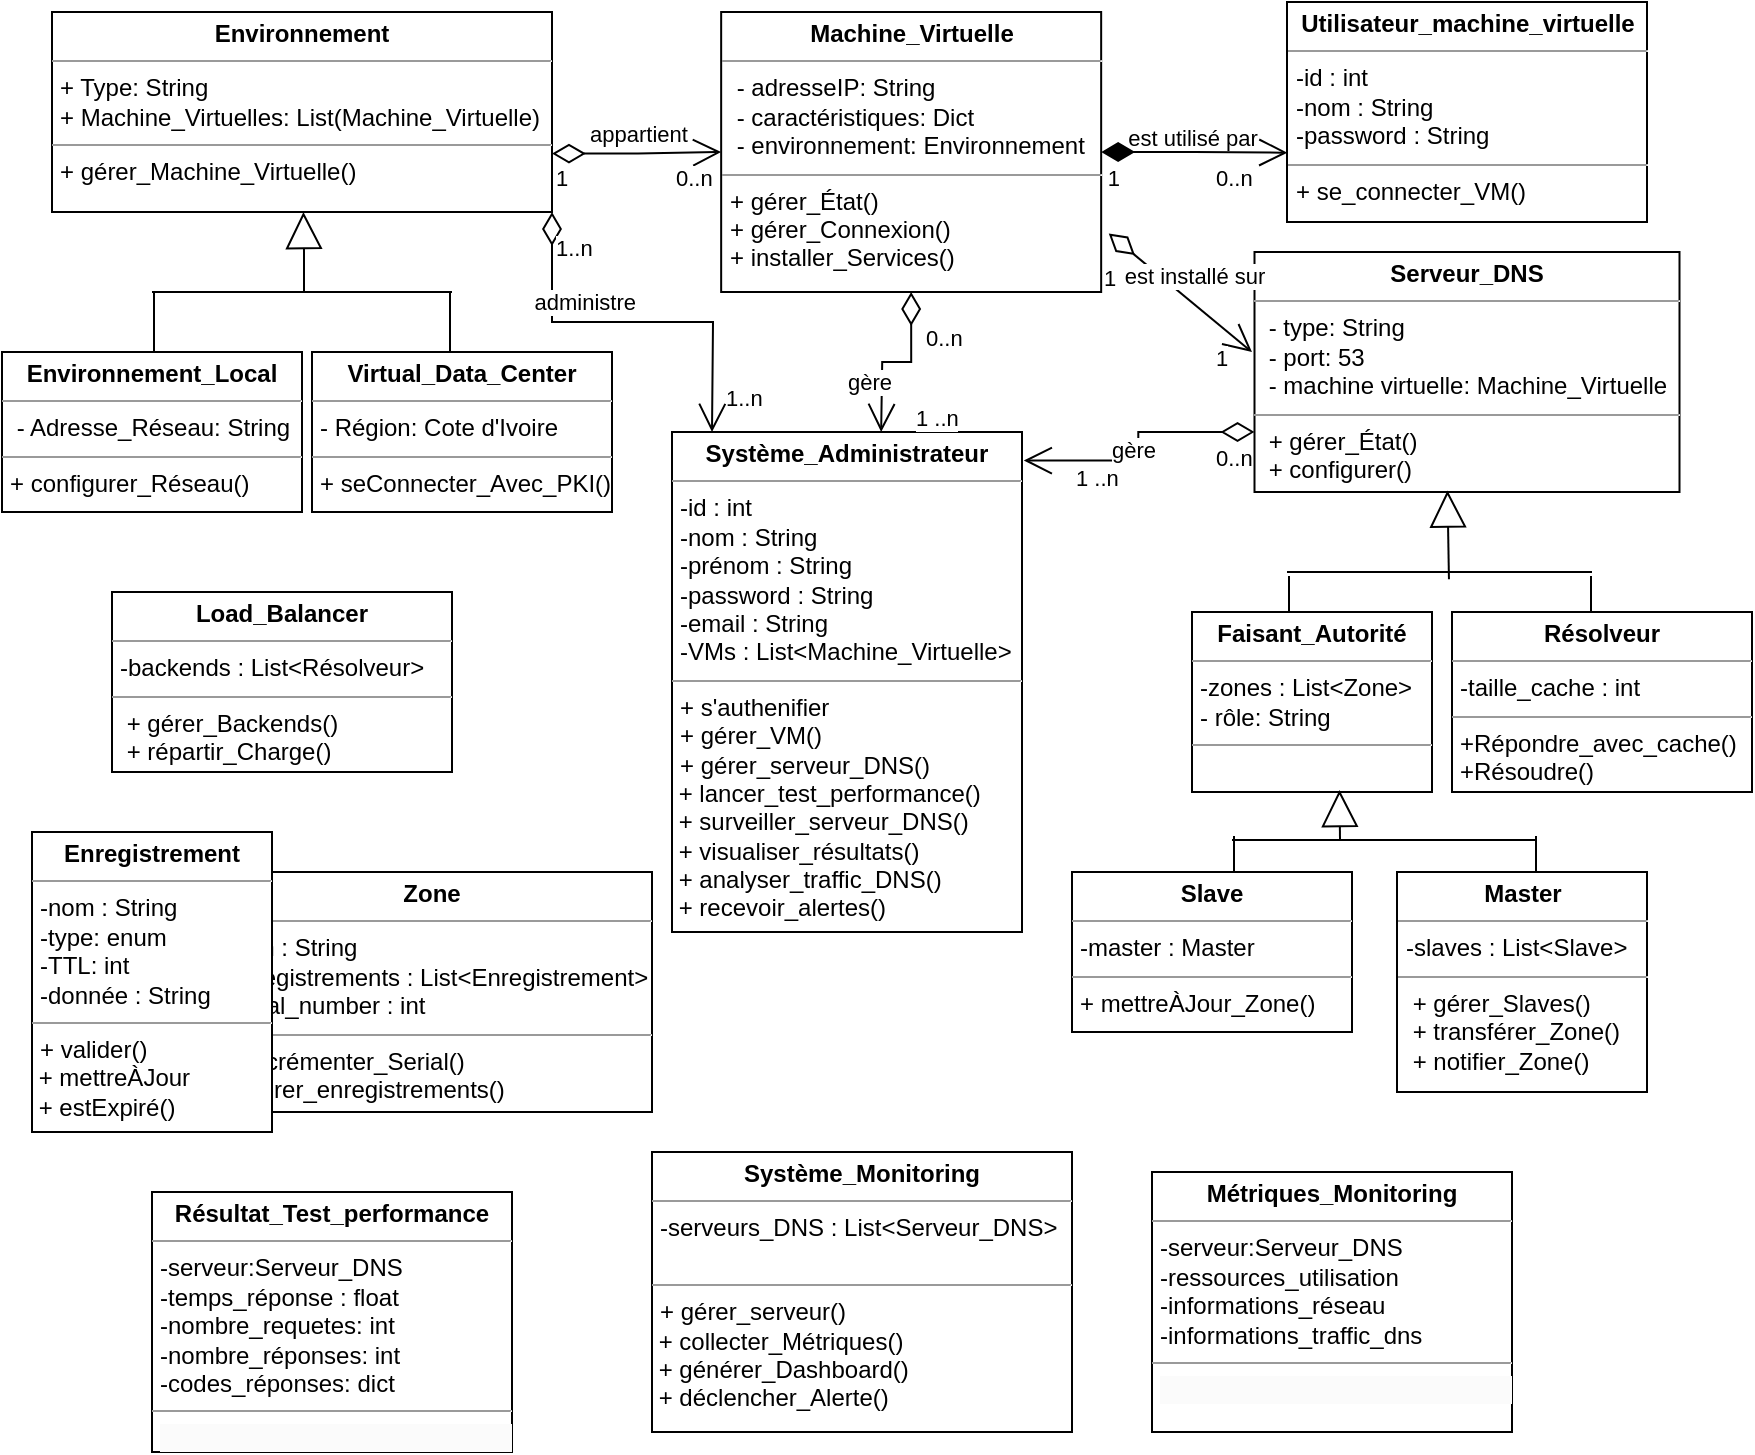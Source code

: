 <mxfile version="24.6.5" type="github">
  <diagram name="Page-1" id="c4acf3e9-155e-7222-9cf6-157b1a14988f">
    <mxGraphModel dx="2185" dy="636" grid="1" gridSize="10" guides="1" tooltips="1" connect="1" arrows="1" fold="1" page="1" pageScale="1" pageWidth="850" pageHeight="1100" background="none" math="0" shadow="0">
      <root>
        <mxCell id="0" />
        <mxCell id="1" parent="0" />
        <mxCell id="5d2195bd80daf111-15" value="&lt;p style=&quot;margin:0px;margin-top:4px;text-align:center;&quot;&gt;&lt;b&gt;Environnement&lt;/b&gt;&lt;/p&gt;&lt;hr size=&quot;1&quot;&gt;&lt;p style=&quot;margin:0px;margin-left:4px;&quot;&gt;+ Type: String&lt;br&gt;+ Machine_Virtuelles: List(Machine_Virtuelle)&lt;/p&gt;&lt;hr size=&quot;1&quot;&gt;&lt;p style=&quot;margin:0px;margin-left:4px;&quot;&gt;+ gérer_Machine_Virtuelle()&lt;br&gt;&lt;/p&gt;" style="verticalAlign=top;align=left;overflow=fill;fontSize=12;fontFamily=Helvetica;html=1;rounded=0;shadow=0;comic=0;labelBackgroundColor=none;strokeWidth=1" parent="1" vertex="1">
          <mxGeometry x="20" y="10" width="250" height="100" as="geometry" />
        </mxCell>
        <mxCell id="R7QMrkdj1-E3mG0XOaMo-77" value="&lt;p style=&quot;margin:0px;margin-top:4px;text-align:center;&quot;&gt;&lt;b&gt;Environnement_Local&lt;/b&gt;&lt;/p&gt;&lt;hr size=&quot;1&quot;&gt;&lt;p style=&quot;margin:0px;margin-left:4px;&quot;&gt;&amp;nbsp;- Adresse_Réseau: String&lt;br&gt;&lt;/p&gt;&lt;hr size=&quot;1&quot;&gt;&lt;p style=&quot;margin:0px;margin-left:4px;&quot;&gt;+ configurer_Réseau()&lt;br&gt;&lt;br&gt;&lt;/p&gt;" style="verticalAlign=top;align=left;overflow=fill;fontSize=12;fontFamily=Helvetica;html=1;rounded=0;shadow=0;comic=0;labelBackgroundColor=none;strokeWidth=1" vertex="1" parent="1">
          <mxGeometry x="-5" y="180" width="150" height="80" as="geometry" />
        </mxCell>
        <mxCell id="R7QMrkdj1-E3mG0XOaMo-78" value="&lt;p style=&quot;margin:0px;margin-top:4px;text-align:center;&quot;&gt;&lt;b&gt;Virtual_Data_Center&lt;/b&gt;&lt;/p&gt;&lt;hr size=&quot;1&quot;&gt;&lt;p style=&quot;margin:0px;margin-left:4px;&quot;&gt;- Région: Cote d&#39;Ivoire&lt;br&gt;&lt;/p&gt;&lt;hr size=&quot;1&quot;&gt;&lt;p style=&quot;margin:0px;margin-left:4px;&quot;&gt;+ seConnecter_Avec_PKI()&lt;br&gt;&lt;/p&gt;" style="verticalAlign=top;align=left;overflow=fill;fontSize=12;fontFamily=Helvetica;html=1;rounded=0;shadow=0;comic=0;labelBackgroundColor=none;strokeWidth=1" vertex="1" parent="1">
          <mxGeometry x="150" y="180" width="150" height="80" as="geometry" />
        </mxCell>
        <mxCell id="R7QMrkdj1-E3mG0XOaMo-79" value="&lt;p style=&quot;margin:0px;margin-top:4px;text-align:center;&quot;&gt;&lt;b&gt;Machine_Virtuelle&lt;/b&gt;&lt;/p&gt;&lt;hr size=&quot;1&quot;&gt;&lt;p style=&quot;margin:0px;margin-left:4px;&quot;&gt;&amp;nbsp;- adresseIP: String&lt;br&gt;&lt;/p&gt;&lt;p style=&quot;margin:0px;margin-left:4px;&quot;&gt;&amp;nbsp;- caractéristiques: Dict&lt;/p&gt;&lt;p style=&quot;margin:0px;margin-left:4px;&quot;&gt;&amp;nbsp;- environnement: Environnement&lt;br&gt;&lt;/p&gt;&lt;hr size=&quot;1&quot;&gt;&lt;p style=&quot;margin:0px;margin-left:4px;&quot;&gt;+ gérer_État()&lt;/p&gt;&lt;p style=&quot;margin:0px;margin-left:4px;&quot;&gt;+ gérer_Connexion()&lt;/p&gt;&lt;p style=&quot;margin:0px;margin-left:4px;&quot;&gt;+ installer_Services()&lt;br&gt;&lt;/p&gt;" style="verticalAlign=top;align=left;overflow=fill;fontSize=12;fontFamily=Helvetica;html=1;rounded=0;shadow=0;comic=0;labelBackgroundColor=none;strokeWidth=1" vertex="1" parent="1">
          <mxGeometry x="354.58" y="10" width="190" height="140" as="geometry" />
        </mxCell>
        <mxCell id="R7QMrkdj1-E3mG0XOaMo-80" value="&lt;p style=&quot;margin:0px;margin-top:4px;text-align:center;&quot;&gt;&lt;b&gt;Serveur_DNS&lt;/b&gt;&lt;/p&gt;&lt;hr size=&quot;1&quot;&gt;&lt;p style=&quot;margin:0px;margin-left:4px;&quot;&gt;&amp;nbsp;- type: String&lt;br&gt;&lt;/p&gt;&lt;p style=&quot;margin:0px;margin-left:4px;&quot;&gt;&amp;nbsp;- port: 53&lt;/p&gt;&lt;p style=&quot;margin:0px;margin-left:4px;&quot;&gt;&amp;nbsp;- machine virtuelle: Machine_Virtuelle&lt;br&gt;&lt;/p&gt;&lt;hr size=&quot;1&quot;&gt;&lt;p style=&quot;margin:0px;margin-left:4px;&quot;&gt;&amp;nbsp;&lt;span style=&quot;background-color: initial;&quot;&gt;+ gérer_État()&lt;/span&gt;&lt;/p&gt;&lt;p style=&quot;margin:0px;margin-left:4px;&quot;&gt;&amp;nbsp;+ configurer()&lt;/p&gt;&lt;p style=&quot;margin:0px;margin-left:4px;&quot;&gt;&amp;nbsp;+&amp;nbsp;&lt;br&gt;&lt;br&gt;&lt;/p&gt;" style="verticalAlign=top;align=left;overflow=fill;fontSize=12;fontFamily=Helvetica;html=1;rounded=0;shadow=0;comic=0;labelBackgroundColor=none;strokeWidth=1" vertex="1" parent="1">
          <mxGeometry x="621.25" y="130" width="212.5" height="120" as="geometry" />
        </mxCell>
        <mxCell id="R7QMrkdj1-E3mG0XOaMo-81" value="&lt;p style=&quot;margin:0px;margin-top:4px;text-align:center;&quot;&gt;&lt;b&gt;Faisant_Autorité&lt;/b&gt;&lt;/p&gt;&lt;hr size=&quot;1&quot;&gt;&lt;p style=&quot;margin:0px;margin-left:4px;&quot;&gt;-zones : List&amp;lt;Zone&amp;gt;&lt;/p&gt;&lt;p style=&quot;margin:0px;margin-left:4px;&quot;&gt;- rôle: String&lt;/p&gt;&lt;hr size=&quot;1&quot;&gt;&lt;p style=&quot;margin:0px;margin-left:4px;&quot;&gt;&lt;span style=&quot;background-color: initial;&quot;&gt;&amp;nbsp;&lt;/span&gt;&lt;/p&gt;" style="verticalAlign=top;align=left;overflow=fill;fontSize=12;fontFamily=Helvetica;html=1;rounded=0;shadow=0;comic=0;labelBackgroundColor=none;strokeWidth=1" vertex="1" parent="1">
          <mxGeometry x="590" y="310" width="120" height="90" as="geometry" />
        </mxCell>
        <mxCell id="R7QMrkdj1-E3mG0XOaMo-82" value="&lt;p style=&quot;margin:0px;margin-top:4px;text-align:center;&quot;&gt;&lt;b&gt;Master&lt;/b&gt;&lt;/p&gt;&lt;hr size=&quot;1&quot;&gt;&lt;p style=&quot;margin:0px;margin-left:4px;&quot;&gt;-slaves : List&amp;lt;Slave&amp;gt;&lt;/p&gt;&lt;hr size=&quot;1&quot;&gt;&lt;p style=&quot;margin:0px;margin-left:4px;&quot;&gt;&amp;nbsp;&lt;span style=&quot;background-color: initial;&quot;&gt;+ gérer_Slaves()&lt;/span&gt;&lt;/p&gt;&lt;p style=&quot;margin:0px;margin-left:4px;&quot;&gt;&amp;nbsp;+ transférer_Zone()&lt;/p&gt;&lt;p style=&quot;margin:0px;margin-left:4px;&quot;&gt;&amp;nbsp;+ notifier_Zone()&lt;br&gt;&lt;br&gt;&lt;/p&gt;" style="verticalAlign=top;align=left;overflow=fill;fontSize=12;fontFamily=Helvetica;html=1;rounded=0;shadow=0;comic=0;labelBackgroundColor=none;strokeWidth=1" vertex="1" parent="1">
          <mxGeometry x="692.5" y="440" width="125" height="110" as="geometry" />
        </mxCell>
        <mxCell id="R7QMrkdj1-E3mG0XOaMo-83" value="&lt;p style=&quot;margin:0px;margin-top:4px;text-align:center;&quot;&gt;&lt;b&gt;Slave&lt;/b&gt;&lt;/p&gt;&lt;hr size=&quot;1&quot;&gt;&lt;p style=&quot;margin:0px;margin-left:4px;&quot;&gt;-master : Master&lt;/p&gt;&lt;hr size=&quot;1&quot;&gt;&lt;p style=&quot;margin:0px;margin-left:4px;&quot;&gt;&lt;span style=&quot;background-color: initial;&quot;&gt;+&amp;nbsp;&lt;/span&gt;&lt;span style=&quot;text-wrap: wrap; background-color: initial;&quot;&gt;mettreÀJour&lt;/span&gt;&lt;span style=&quot;background-color: initial;&quot;&gt;_Zone()&lt;/span&gt;&lt;/p&gt;&lt;p style=&quot;margin:0px;margin-left:4px;&quot;&gt;&lt;br&gt;&lt;/p&gt;" style="verticalAlign=top;align=left;overflow=fill;fontSize=12;fontFamily=Helvetica;html=1;rounded=0;shadow=0;comic=0;labelBackgroundColor=none;strokeWidth=1" vertex="1" parent="1">
          <mxGeometry x="530" y="440" width="140" height="80" as="geometry" />
        </mxCell>
        <mxCell id="R7QMrkdj1-E3mG0XOaMo-84" value="&lt;p style=&quot;margin:0px;margin-top:4px;text-align:center;&quot;&gt;&lt;b&gt;Zone&lt;/b&gt;&lt;/p&gt;&lt;hr size=&quot;1&quot;&gt;&lt;p style=&quot;margin:0px;margin-left:4px;&quot;&gt;-nom : String&lt;/p&gt;&lt;p style=&quot;margin:0px;margin-left:4px;&quot;&gt;-enregistrements : List&amp;lt;Enregistrement&amp;gt;&lt;/p&gt;&lt;p style=&quot;margin:0px;margin-left:4px;&quot;&gt;-serial_number : int&lt;/p&gt;&lt;hr size=&quot;1&quot;&gt;&lt;p style=&quot;margin:0px;margin-left:4px;&quot;&gt;&amp;nbsp;&lt;span style=&quot;background-color: initial;&quot;&gt;+ incrémenter_Serial()&lt;/span&gt;&lt;/p&gt;&lt;p style=&quot;margin:0px;margin-left:4px;&quot;&gt;&amp;nbsp;+ gérer_enregistrements()&lt;/p&gt;&lt;p style=&quot;margin:0px;margin-left:4px;&quot;&gt;&lt;br&gt;&lt;/p&gt;" style="verticalAlign=top;align=left;overflow=fill;fontSize=12;fontFamily=Helvetica;html=1;rounded=0;shadow=0;comic=0;labelBackgroundColor=none;strokeWidth=1" vertex="1" parent="1">
          <mxGeometry x="100" y="440" width="220" height="120" as="geometry" />
        </mxCell>
        <mxCell id="R7QMrkdj1-E3mG0XOaMo-85" value="&lt;p style=&quot;margin:0px;margin-top:4px;text-align:center;&quot;&gt;&lt;b&gt;Load_Balancer&lt;/b&gt;&lt;/p&gt;&lt;hr size=&quot;1&quot;&gt;&lt;p style=&quot;margin:0px;margin-left:4px;&quot;&gt;-backends : List&amp;lt;Résolveur&amp;gt;&lt;/p&gt;&lt;hr size=&quot;1&quot;&gt;&lt;p style=&quot;margin:0px;margin-left:4px;&quot;&gt;&amp;nbsp;&lt;span style=&quot;background-color: initial;&quot;&gt;+ gérer_Backends()&lt;/span&gt;&lt;/p&gt;&lt;p style=&quot;margin:0px;margin-left:4px;&quot;&gt;&amp;nbsp;+ répartir_Charge()&lt;/p&gt;" style="verticalAlign=top;align=left;overflow=fill;fontSize=12;fontFamily=Helvetica;html=1;rounded=0;shadow=0;comic=0;labelBackgroundColor=none;strokeWidth=1" vertex="1" parent="1">
          <mxGeometry x="50" y="300" width="170" height="90" as="geometry" />
        </mxCell>
        <mxCell id="R7QMrkdj1-E3mG0XOaMo-87" value="&lt;p style=&quot;margin:0px;margin-top:4px;text-align:center;&quot;&gt;&lt;b&gt;Résolveur&lt;/b&gt;&lt;/p&gt;&lt;hr size=&quot;1&quot;&gt;&lt;p style=&quot;margin:0px;margin-left:4px;&quot;&gt;-taille_cache : int&lt;/p&gt;&lt;hr size=&quot;1&quot;&gt;&lt;p style=&quot;margin:0px;margin-left:4px;&quot;&gt;&lt;span style=&quot;background-color: initial;&quot;&gt;+Répondre_avec_cache()&lt;/span&gt;&lt;/p&gt;&lt;p style=&quot;margin:0px;margin-left:4px;&quot;&gt;&lt;span style=&quot;background-color: initial;&quot;&gt;+Résoudre()&lt;/span&gt;&lt;/p&gt;" style="verticalAlign=top;align=left;overflow=fill;fontSize=12;fontFamily=Helvetica;html=1;rounded=0;shadow=0;comic=0;labelBackgroundColor=none;strokeWidth=1" vertex="1" parent="1">
          <mxGeometry x="720" y="310" width="150" height="90" as="geometry" />
        </mxCell>
        <mxCell id="R7QMrkdj1-E3mG0XOaMo-89" value="&lt;p style=&quot;margin:0px;margin-top:4px;text-align:center;&quot;&gt;&lt;b&gt;Enregistrement&lt;/b&gt;&lt;/p&gt;&lt;hr size=&quot;1&quot;&gt;&lt;p style=&quot;margin:0px;margin-left:4px;&quot;&gt;-nom : String&lt;/p&gt;&lt;p style=&quot;margin:0px;margin-left:4px;&quot;&gt;-type: enum&lt;/p&gt;&lt;p style=&quot;margin:0px;margin-left:4px;&quot;&gt;-TTL: int&lt;/p&gt;&lt;p style=&quot;margin:0px;margin-left:4px;&quot;&gt;-donnée : String&lt;/p&gt;&lt;hr size=&quot;1&quot;&gt;&lt;p style=&quot;margin:0px;margin-left:4px;&quot;&gt;&lt;span style=&quot;text-wrap: wrap; background-color: initial;&quot;&gt;+ valider()&lt;/span&gt;&lt;/p&gt;&lt;span style=&quot;text-wrap: wrap;&quot;&gt;&amp;nbsp;+ mettreÀJour&lt;br&gt;&lt;/span&gt;&lt;span style=&quot;text-wrap: wrap;&quot;&gt;&amp;nbsp;+ estExpiré()&lt;/span&gt;" style="verticalAlign=top;align=left;overflow=fill;fontSize=12;fontFamily=Helvetica;html=1;rounded=0;shadow=0;comic=0;labelBackgroundColor=none;strokeWidth=1" vertex="1" parent="1">
          <mxGeometry x="10" y="420" width="120" height="150" as="geometry" />
        </mxCell>
        <mxCell id="R7QMrkdj1-E3mG0XOaMo-91" value="&lt;p style=&quot;margin:0px;margin-top:4px;text-align:center;&quot;&gt;&lt;b&gt;Système_Monitoring&lt;/b&gt;&lt;/p&gt;&lt;hr size=&quot;1&quot;&gt;&lt;p style=&quot;margin:0px;margin-left:4px;&quot;&gt;-serveurs_DNS : List&amp;lt;Serveur_DNS&amp;gt;&lt;/p&gt;&lt;p style=&quot;margin:0px;margin-left:4px;&quot;&gt;&lt;br&gt;&lt;/p&gt;&lt;hr size=&quot;1&quot;&gt;&lt;p style=&quot;margin:0px;margin-left:4px;&quot;&gt;&lt;span style=&quot;text-wrap: wrap; background-color: initial;&quot;&gt;+ gérer_serveur()&lt;/span&gt;&lt;/p&gt;&lt;span style=&quot;text-wrap: wrap;&quot;&gt;&amp;nbsp;+ collecter_Métriques()&lt;br&gt;&lt;/span&gt;&lt;span style=&quot;text-wrap: wrap;&quot;&gt;&amp;nbsp;+ générer_Dashboard()&lt;/span&gt;&lt;div&gt;&lt;span style=&quot;text-wrap: wrap;&quot;&gt;&amp;nbsp;+ déclencher_Alerte()&lt;/span&gt;&lt;/div&gt;" style="verticalAlign=top;align=left;overflow=fill;fontSize=12;fontFamily=Helvetica;html=1;rounded=0;shadow=0;comic=0;labelBackgroundColor=none;strokeWidth=1" vertex="1" parent="1">
          <mxGeometry x="320" y="580" width="210" height="140" as="geometry" />
        </mxCell>
        <mxCell id="R7QMrkdj1-E3mG0XOaMo-92" value="&lt;p style=&quot;margin:0px;margin-top:4px;text-align:center;&quot;&gt;&lt;b&gt;Système_Administrateur&lt;/b&gt;&lt;/p&gt;&lt;hr size=&quot;1&quot;&gt;&lt;p style=&quot;margin:0px;margin-left:4px;&quot;&gt;-id : int&lt;/p&gt;&lt;p style=&quot;margin:0px;margin-left:4px;&quot;&gt;-nom : String&lt;/p&gt;&lt;p style=&quot;margin:0px;margin-left:4px;&quot;&gt;-prénom : String&lt;/p&gt;&lt;p style=&quot;margin:0px;margin-left:4px;&quot;&gt;-password : String&lt;/p&gt;&lt;p style=&quot;margin:0px;margin-left:4px;&quot;&gt;-email : String&lt;/p&gt;&lt;p style=&quot;margin:0px;margin-left:4px;&quot;&gt;-VMs : List&amp;lt;Machine_Virtuelle&amp;gt;&lt;/p&gt;&lt;hr size=&quot;1&quot;&gt;&lt;p style=&quot;margin:0px;margin-left:4px;&quot;&gt;&lt;span style=&quot;forced-color-adjust: none; color: rgb(0, 0, 0); font-family: Helvetica; font-size: 12px; font-style: normal; font-variant-ligatures: normal; font-variant-caps: normal; font-weight: 400; letter-spacing: normal; orphans: 2; text-align: left; text-indent: 0px; text-transform: none; widows: 2; word-spacing: 0px; -webkit-text-stroke-width: 0px; white-space: normal; background-color: rgb(251, 251, 251); text-decoration-thickness: initial; text-decoration-style: initial; text-decoration-color: initial;&quot;&gt;&lt;/span&gt;&lt;/p&gt;&lt;p style=&quot;forced-color-adjust: none; color: rgb(0, 0, 0); font-family: Helvetica; font-size: 12px; font-style: normal; font-variant-ligatures: normal; font-variant-caps: normal; font-weight: 400; letter-spacing: normal; orphans: 2; text-align: left; text-indent: 0px; text-transform: none; widows: 2; word-spacing: 0px; -webkit-text-stroke-width: 0px; white-space: nowrap; text-decoration-thickness: initial; text-decoration-style: initial; text-decoration-color: initial; margin: 0px 0px 0px 4px;&quot;&gt;&lt;span style=&quot;forced-color-adjust: none; text-wrap: wrap;&quot;&gt;+ s&#39;authenifier&lt;/span&gt;&lt;/p&gt;&lt;p style=&quot;forced-color-adjust: none; color: rgb(0, 0, 0); font-family: Helvetica; font-size: 12px; font-style: normal; font-variant-ligatures: normal; font-variant-caps: normal; font-weight: 400; letter-spacing: normal; orphans: 2; text-align: left; text-indent: 0px; text-transform: none; widows: 2; word-spacing: 0px; -webkit-text-stroke-width: 0px; white-space: nowrap; text-decoration-thickness: initial; text-decoration-style: initial; text-decoration-color: initial; margin: 0px 0px 0px 4px;&quot;&gt;&lt;span style=&quot;forced-color-adjust: none; text-wrap: wrap;&quot;&gt;+ gérer_VM()&lt;/span&gt;&lt;/p&gt;&lt;p style=&quot;margin:0px;margin-left:4px;&quot;&gt;&lt;span style=&quot;text-wrap: wrap;&quot;&gt;+ gérer_serveur_DNS()&lt;/span&gt;&lt;/p&gt;&lt;span style=&quot;text-wrap: wrap;&quot;&gt;&amp;nbsp;+ lancer_test_performance()&lt;br&gt;&lt;/span&gt;&lt;span style=&quot;text-wrap: wrap;&quot;&gt;&amp;nbsp;+ surveiller_serveur_DNS()&lt;/span&gt;&lt;div&gt;&lt;span style=&quot;text-wrap: wrap;&quot;&gt;&amp;nbsp;+ visualiser_résultats()&lt;/span&gt;&lt;/div&gt;&lt;div&gt;&lt;span style=&quot;text-wrap: wrap;&quot;&gt;&amp;nbsp;+ analyser_traffic_DNS()&lt;/span&gt;&lt;span style=&quot;text-wrap: wrap;&quot;&gt;&lt;br&gt;&lt;/span&gt;&lt;/div&gt;&lt;div&gt;&lt;span style=&quot;text-wrap: wrap;&quot;&gt;&amp;nbsp;+ recevoir_alertes()&lt;/span&gt;&lt;/div&gt;" style="verticalAlign=top;align=left;overflow=fill;fontSize=12;fontFamily=Helvetica;html=1;rounded=0;shadow=0;comic=0;labelBackgroundColor=none;strokeWidth=1" vertex="1" parent="1">
          <mxGeometry x="330" y="220" width="175" height="250" as="geometry" />
        </mxCell>
        <mxCell id="R7QMrkdj1-E3mG0XOaMo-93" value="&lt;p style=&quot;margin:0px;margin-top:4px;text-align:center;&quot;&gt;&lt;b&gt;Utilisateur_machine_virtuelle&lt;/b&gt;&lt;/p&gt;&lt;hr size=&quot;1&quot;&gt;&lt;p style=&quot;margin:0px;margin-left:4px;&quot;&gt;-id : int&lt;/p&gt;&lt;p style=&quot;margin:0px;margin-left:4px;&quot;&gt;-nom : String&lt;/p&gt;&lt;p style=&quot;margin:0px;margin-left:4px;&quot;&gt;-password : String&lt;/p&gt;&lt;hr size=&quot;1&quot;&gt;&lt;p style=&quot;margin:0px;margin-left:4px;&quot;&gt;&lt;span style=&quot;forced-color-adjust: none; color: rgb(0, 0, 0); font-family: Helvetica; font-size: 12px; font-style: normal; font-variant-ligatures: normal; font-variant-caps: normal; font-weight: 400; letter-spacing: normal; orphans: 2; text-align: left; text-indent: 0px; text-transform: none; widows: 2; word-spacing: 0px; -webkit-text-stroke-width: 0px; white-space: normal; background-color: rgb(251, 251, 251); text-decoration-thickness: initial; text-decoration-style: initial; text-decoration-color: initial;&quot;&gt;&lt;/span&gt;&lt;/p&gt;&lt;p style=&quot;forced-color-adjust: none; color: rgb(0, 0, 0); font-family: Helvetica; font-size: 12px; font-style: normal; font-variant-ligatures: normal; font-variant-caps: normal; font-weight: 400; letter-spacing: normal; orphans: 2; text-align: left; text-indent: 0px; text-transform: none; widows: 2; word-spacing: 0px; -webkit-text-stroke-width: 0px; white-space: nowrap; text-decoration-thickness: initial; text-decoration-style: initial; text-decoration-color: initial; margin: 0px 0px 0px 4px;&quot;&gt;&lt;span style=&quot;forced-color-adjust: none; text-wrap: wrap;&quot;&gt;+ se_connecter_VM()&lt;/span&gt;&lt;/p&gt;" style="verticalAlign=top;align=left;overflow=fill;fontSize=12;fontFamily=Helvetica;html=1;rounded=0;shadow=0;comic=0;labelBackgroundColor=none;strokeWidth=1" vertex="1" parent="1">
          <mxGeometry x="637.5" y="5" width="180" height="110" as="geometry" />
        </mxCell>
        <mxCell id="R7QMrkdj1-E3mG0XOaMo-94" value="&lt;p style=&quot;margin:0px;margin-top:4px;text-align:center;&quot;&gt;&lt;b&gt;Résultat_Test_performance&lt;/b&gt;&lt;/p&gt;&lt;hr size=&quot;1&quot;&gt;&lt;p style=&quot;margin:0px;margin-left:4px;&quot;&gt;-serveur:Serveur_DNS&lt;/p&gt;&lt;p style=&quot;margin:0px;margin-left:4px;&quot;&gt;-temps_réponse : float&lt;/p&gt;&lt;p style=&quot;margin:0px;margin-left:4px;&quot;&gt;&lt;span style=&quot;background-color: initial;&quot;&gt;-nombre_requetes: int&lt;/span&gt;&lt;br&gt;&lt;/p&gt;&lt;p style=&quot;margin: 0px 0px 0px 4px;&quot;&gt;-nombre_réponses: int&lt;/p&gt;&lt;p style=&quot;margin: 0px 0px 0px 4px;&quot;&gt;-codes_réponses: dict&lt;/p&gt;&lt;hr size=&quot;1&quot;&gt;&lt;p style=&quot;margin:0px;margin-left:4px;&quot;&gt;&lt;span style=&quot;forced-color-adjust: none; color: rgb(0, 0, 0); font-family: Helvetica; font-size: 12px; font-style: normal; font-variant-ligatures: normal; font-variant-caps: normal; font-weight: 400; letter-spacing: normal; orphans: 2; text-align: left; text-indent: 0px; text-transform: none; widows: 2; word-spacing: 0px; -webkit-text-stroke-width: 0px; white-space: normal; background-color: rgb(251, 251, 251); text-decoration-thickness: initial; text-decoration-style: initial; text-decoration-color: initial;&quot;&gt;&lt;/span&gt;&lt;/p&gt;&lt;p style=&quot;forced-color-adjust: none; color: rgb(0, 0, 0); font-family: Helvetica; font-size: 12px; font-style: normal; font-variant-ligatures: normal; font-variant-caps: normal; font-weight: 400; letter-spacing: normal; orphans: 2; text-align: left; text-indent: 0px; text-transform: none; widows: 2; word-spacing: 0px; -webkit-text-stroke-width: 0px; white-space: nowrap; background-color: rgb(251, 251, 251); text-decoration-thickness: initial; text-decoration-style: initial; text-decoration-color: initial; margin: 0px 0px 0px 4px;&quot;&gt;&lt;br&gt;&lt;/p&gt;" style="verticalAlign=top;align=left;overflow=fill;fontSize=12;fontFamily=Helvetica;html=1;rounded=0;shadow=0;comic=0;labelBackgroundColor=none;strokeWidth=1" vertex="1" parent="1">
          <mxGeometry x="70" y="600" width="180" height="130" as="geometry" />
        </mxCell>
        <mxCell id="R7QMrkdj1-E3mG0XOaMo-95" value="&lt;p style=&quot;margin:0px;margin-top:4px;text-align:center;&quot;&gt;&lt;b&gt;Métriques_Monitoring&lt;/b&gt;&lt;/p&gt;&lt;hr size=&quot;1&quot;&gt;&lt;p style=&quot;margin:0px;margin-left:4px;&quot;&gt;-serveur:Serveur_DNS&lt;/p&gt;&lt;p style=&quot;margin:0px;margin-left:4px;&quot;&gt;-ressources_utilisation&lt;/p&gt;&lt;p style=&quot;margin:0px;margin-left:4px;&quot;&gt;&lt;span style=&quot;background-color: initial;&quot;&gt;-informations_réseau&lt;/span&gt;&lt;br&gt;&lt;/p&gt;&lt;p style=&quot;margin: 0px 0px 0px 4px;&quot;&gt;-informations_traffic_dns&lt;/p&gt;&lt;hr size=&quot;1&quot;&gt;&lt;p style=&quot;margin:0px;margin-left:4px;&quot;&gt;&lt;span style=&quot;forced-color-adjust: none; color: rgb(0, 0, 0); font-family: Helvetica; font-size: 12px; font-style: normal; font-variant-ligatures: normal; font-variant-caps: normal; font-weight: 400; letter-spacing: normal; orphans: 2; text-align: left; text-indent: 0px; text-transform: none; widows: 2; word-spacing: 0px; -webkit-text-stroke-width: 0px; white-space: normal; background-color: rgb(251, 251, 251); text-decoration-thickness: initial; text-decoration-style: initial; text-decoration-color: initial;&quot;&gt;&lt;/span&gt;&lt;/p&gt;&lt;p style=&quot;forced-color-adjust: none; color: rgb(0, 0, 0); font-family: Helvetica; font-size: 12px; font-style: normal; font-variant-ligatures: normal; font-variant-caps: normal; font-weight: 400; letter-spacing: normal; orphans: 2; text-align: left; text-indent: 0px; text-transform: none; widows: 2; word-spacing: 0px; -webkit-text-stroke-width: 0px; white-space: nowrap; background-color: rgb(251, 251, 251); text-decoration-thickness: initial; text-decoration-style: initial; text-decoration-color: initial; margin: 0px 0px 0px 4px;&quot;&gt;&lt;br&gt;&lt;/p&gt;" style="verticalAlign=top;align=left;overflow=fill;fontSize=12;fontFamily=Helvetica;html=1;rounded=0;shadow=0;comic=0;labelBackgroundColor=none;strokeWidth=1" vertex="1" parent="1">
          <mxGeometry x="570" y="590" width="180" height="130" as="geometry" />
        </mxCell>
        <mxCell id="R7QMrkdj1-E3mG0XOaMo-107" value="" style="group" vertex="1" connectable="0" parent="1">
          <mxGeometry x="70" y="130" width="150" height="50" as="geometry" />
        </mxCell>
        <mxCell id="R7QMrkdj1-E3mG0XOaMo-105" value="" style="endArrow=none;html=1;rounded=0;" edge="1" parent="R7QMrkdj1-E3mG0XOaMo-107">
          <mxGeometry width="50" height="50" relative="1" as="geometry">
            <mxPoint x="1" y="20" as="sourcePoint" />
            <mxPoint x="1" y="50" as="targetPoint" />
          </mxGeometry>
        </mxCell>
        <mxCell id="R7QMrkdj1-E3mG0XOaMo-106" value="" style="endArrow=none;html=1;rounded=0;" edge="1" parent="R7QMrkdj1-E3mG0XOaMo-107">
          <mxGeometry width="50" height="50" relative="1" as="geometry">
            <mxPoint x="149" y="20" as="sourcePoint" />
            <mxPoint x="149" y="50" as="targetPoint" />
          </mxGeometry>
        </mxCell>
        <mxCell id="R7QMrkdj1-E3mG0XOaMo-142" value="" style="group" vertex="1" connectable="0" parent="R7QMrkdj1-E3mG0XOaMo-107">
          <mxGeometry width="150" height="20" as="geometry" />
        </mxCell>
        <mxCell id="R7QMrkdj1-E3mG0XOaMo-100" value="" style="endArrow=block;endSize=16;endFill=0;html=1;rounded=0;" edge="1" parent="R7QMrkdj1-E3mG0XOaMo-142" target="5d2195bd80daf111-15">
          <mxGeometry width="160" relative="1" as="geometry">
            <mxPoint x="76" y="20" as="sourcePoint" />
            <mxPoint x="190" y="10" as="targetPoint" />
            <Array as="points">
              <mxPoint x="76" />
            </Array>
          </mxGeometry>
        </mxCell>
        <mxCell id="R7QMrkdj1-E3mG0XOaMo-103" value="" style="endArrow=none;html=1;rounded=0;" edge="1" parent="R7QMrkdj1-E3mG0XOaMo-142">
          <mxGeometry width="50" height="50" relative="1" as="geometry">
            <mxPoint y="20" as="sourcePoint" />
            <mxPoint x="150" y="20" as="targetPoint" />
          </mxGeometry>
        </mxCell>
        <mxCell id="R7QMrkdj1-E3mG0XOaMo-109" value="appartient" style="endArrow=open;html=1;endSize=12;startArrow=diamondThin;startSize=14;startFill=0;edgeStyle=orthogonalEdgeStyle;rounded=0;entryX=0;entryY=0.5;entryDx=0;entryDy=0;" edge="1" parent="1" target="R7QMrkdj1-E3mG0XOaMo-79">
          <mxGeometry x="0.031" y="10" relative="1" as="geometry">
            <mxPoint x="270" y="80.81" as="sourcePoint" />
            <mxPoint x="340" y="80" as="targetPoint" />
            <Array as="points">
              <mxPoint x="313" y="81" />
            </Array>
            <mxPoint as="offset" />
          </mxGeometry>
        </mxCell>
        <mxCell id="R7QMrkdj1-E3mG0XOaMo-110" value="1" style="edgeLabel;resizable=0;html=1;align=left;verticalAlign=top;" connectable="0" vertex="1" parent="R7QMrkdj1-E3mG0XOaMo-109">
          <mxGeometry x="-1" relative="1" as="geometry">
            <mxPoint y="-1" as="offset" />
          </mxGeometry>
        </mxCell>
        <mxCell id="R7QMrkdj1-E3mG0XOaMo-111" value="1" style="edgeLabel;resizable=0;html=1;align=right;verticalAlign=top;" connectable="0" vertex="1" parent="R7QMrkdj1-E3mG0XOaMo-109">
          <mxGeometry x="1" relative="1" as="geometry">
            <mxPoint x="200" as="offset" />
          </mxGeometry>
        </mxCell>
        <mxCell id="R7QMrkdj1-E3mG0XOaMo-112" value="" style="endArrow=open;html=1;endSize=12;startArrow=diamondThin;startSize=14;startFill=1;edgeStyle=orthogonalEdgeStyle;align=left;verticalAlign=bottom;rounded=0;entryX=0.001;entryY=0.685;entryDx=0;entryDy=0;entryPerimeter=0;exitX=1;exitY=0.5;exitDx=0;exitDy=0;" edge="1" parent="1" source="R7QMrkdj1-E3mG0XOaMo-79" target="R7QMrkdj1-E3mG0XOaMo-93">
          <mxGeometry x="-1" y="3" relative="1" as="geometry">
            <mxPoint x="550" y="80" as="sourcePoint" />
            <mxPoint x="600" y="80" as="targetPoint" />
          </mxGeometry>
        </mxCell>
        <mxCell id="R7QMrkdj1-E3mG0XOaMo-114" value="&lt;span style=&quot;font-size: 11px; background-color: initial;&quot;&gt;est utilisé par&lt;/span&gt;" style="text;html=1;align=center;verticalAlign=middle;resizable=0;points=[];autosize=1;strokeColor=none;fillColor=none;" vertex="1" parent="1">
          <mxGeometry x="544.58" y="58" width="90" height="30" as="geometry" />
        </mxCell>
        <mxCell id="R7QMrkdj1-E3mG0XOaMo-118" value="0..n" style="edgeLabel;resizable=0;html=1;align=left;verticalAlign=top;" connectable="0" vertex="1" parent="1">
          <mxGeometry x="600" y="80" as="geometry" />
        </mxCell>
        <mxCell id="R7QMrkdj1-E3mG0XOaMo-122" value="gère" style="endArrow=open;html=1;endSize=12;startArrow=diamondThin;startSize=14;startFill=0;edgeStyle=orthogonalEdgeStyle;rounded=0;entryX=0.5;entryY=0.32;entryDx=0;entryDy=0;entryPerimeter=0;elbow=vertical;align=right;exitX=0.5;exitY=1;exitDx=0;exitDy=0;" edge="1" parent="1" source="R7QMrkdj1-E3mG0XOaMo-79">
          <mxGeometry x="0.031" y="10" relative="1" as="geometry">
            <mxPoint x="435" y="160" as="sourcePoint" />
            <mxPoint x="434.58" y="220" as="targetPoint" />
            <mxPoint as="offset" />
          </mxGeometry>
        </mxCell>
        <mxCell id="R7QMrkdj1-E3mG0XOaMo-123" value="0..n" style="edgeLabel;resizable=0;html=1;align=left;verticalAlign=top;" connectable="0" vertex="1" parent="R7QMrkdj1-E3mG0XOaMo-122">
          <mxGeometry x="-1" relative="1" as="geometry">
            <mxPoint x="5" y="10" as="offset" />
          </mxGeometry>
        </mxCell>
        <mxCell id="R7QMrkdj1-E3mG0XOaMo-125" value="1 ..n" style="edgeLabel;resizable=0;html=1;align=left;verticalAlign=top;" connectable="0" vertex="1" parent="1">
          <mxGeometry x="449.58" y="200" as="geometry" />
        </mxCell>
        <mxCell id="R7QMrkdj1-E3mG0XOaMo-126" value="administre" style="endArrow=open;html=1;endSize=12;startArrow=diamondThin;startSize=14;startFill=0;edgeStyle=orthogonalEdgeStyle;rounded=0;entryX=0.5;entryY=0.32;entryDx=0;entryDy=0;entryPerimeter=0;elbow=vertical;align=right;exitX=1;exitY=1;exitDx=0;exitDy=0;" edge="1" parent="1" source="5d2195bd80daf111-15">
          <mxGeometry x="0.031" y="10" relative="1" as="geometry">
            <mxPoint x="250" y="160" as="sourcePoint" />
            <mxPoint x="350" y="220" as="targetPoint" />
            <mxPoint as="offset" />
          </mxGeometry>
        </mxCell>
        <mxCell id="R7QMrkdj1-E3mG0XOaMo-127" value="1..n" style="edgeLabel;resizable=0;html=1;align=left;verticalAlign=top;" connectable="0" vertex="1" parent="R7QMrkdj1-E3mG0XOaMo-126">
          <mxGeometry x="-1" relative="1" as="geometry">
            <mxPoint y="5" as="offset" />
          </mxGeometry>
        </mxCell>
        <mxCell id="R7QMrkdj1-E3mG0XOaMo-130" value="0..n" style="edgeLabel;resizable=0;html=1;align=left;verticalAlign=top;" connectable="0" vertex="1" parent="1">
          <mxGeometry x="330" y="80.0" as="geometry" />
        </mxCell>
        <mxCell id="R7QMrkdj1-E3mG0XOaMo-131" value="1..n" style="edgeLabel;resizable=0;html=1;align=left;verticalAlign=top;" connectable="0" vertex="1" parent="1">
          <mxGeometry x="354.58" y="190" as="geometry" />
        </mxCell>
        <mxCell id="R7QMrkdj1-E3mG0XOaMo-133" value="est installé sur" style="endArrow=open;html=1;endSize=12;startArrow=diamondThin;startSize=14;startFill=0;rounded=0;elbow=vertical;exitX=1.02;exitY=0.791;exitDx=0;exitDy=0;exitPerimeter=0;" edge="1" parent="1" source="R7QMrkdj1-E3mG0XOaMo-79">
          <mxGeometry y="11" relative="1" as="geometry">
            <mxPoint x="651" y="120" as="sourcePoint" />
            <mxPoint x="620" y="180" as="targetPoint" />
            <mxPoint as="offset" />
          </mxGeometry>
        </mxCell>
        <mxCell id="R7QMrkdj1-E3mG0XOaMo-134" value="1" style="edgeLabel;resizable=0;html=1;align=left;verticalAlign=top;" connectable="0" vertex="1" parent="R7QMrkdj1-E3mG0XOaMo-133">
          <mxGeometry x="-1" relative="1" as="geometry">
            <mxPoint x="-4" y="9" as="offset" />
          </mxGeometry>
        </mxCell>
        <mxCell id="R7QMrkdj1-E3mG0XOaMo-136" value="1" style="edgeLabel;resizable=0;html=1;align=left;verticalAlign=top;" connectable="0" vertex="1" parent="1">
          <mxGeometry x="600.0" y="170.0" as="geometry" />
        </mxCell>
        <mxCell id="R7QMrkdj1-E3mG0XOaMo-149" value="" style="group" vertex="1" connectable="0" parent="1">
          <mxGeometry x="637.5" y="280" width="150" height="30" as="geometry" />
        </mxCell>
        <mxCell id="R7QMrkdj1-E3mG0XOaMo-150" value="" style="endArrow=none;html=1;rounded=0;" edge="1" parent="R7QMrkdj1-E3mG0XOaMo-149">
          <mxGeometry width="50" height="50" relative="1" as="geometry">
            <mxPoint x="1" y="12" as="sourcePoint" />
            <mxPoint x="1" y="30" as="targetPoint" />
          </mxGeometry>
        </mxCell>
        <mxCell id="R7QMrkdj1-E3mG0XOaMo-151" value="" style="endArrow=none;html=1;rounded=0;" edge="1" parent="R7QMrkdj1-E3mG0XOaMo-149">
          <mxGeometry width="50" height="50" relative="1" as="geometry">
            <mxPoint x="152" y="12" as="sourcePoint" />
            <mxPoint x="152" y="30" as="targetPoint" />
          </mxGeometry>
        </mxCell>
        <mxCell id="R7QMrkdj1-E3mG0XOaMo-160" value="" style="line;strokeWidth=1;fillColor=none;align=left;verticalAlign=middle;spacingTop=-1;spacingLeft=3;spacingRight=3;rotatable=0;labelPosition=right;points=[];portConstraint=eastwest;strokeColor=inherit;" vertex="1" parent="R7QMrkdj1-E3mG0XOaMo-149">
          <mxGeometry x="2.5" width="147.5" height="24" as="geometry" />
        </mxCell>
        <mxCell id="R7QMrkdj1-E3mG0XOaMo-162" value="" style="line;strokeWidth=1;fillColor=none;align=left;verticalAlign=middle;spacingTop=-1;spacingLeft=3;spacingRight=3;rotatable=0;labelPosition=right;points=[];portConstraint=eastwest;strokeColor=inherit;" vertex="1" parent="1">
          <mxGeometry x="637.5" y="286" width="152.5" height="8" as="geometry" />
        </mxCell>
        <mxCell id="R7QMrkdj1-E3mG0XOaMo-163" value="" style="endArrow=block;endSize=16;endFill=0;html=1;rounded=0;exitX=0.531;exitY=0.955;exitDx=0;exitDy=0;exitPerimeter=0;entryX=0.454;entryY=0.994;entryDx=0;entryDy=0;entryPerimeter=0;" edge="1" parent="1" source="R7QMrkdj1-E3mG0XOaMo-162" target="R7QMrkdj1-E3mG0XOaMo-80">
          <mxGeometry width="160" relative="1" as="geometry">
            <mxPoint x="717" y="290" as="sourcePoint" />
            <mxPoint x="718" y="260" as="targetPoint" />
          </mxGeometry>
        </mxCell>
        <mxCell id="R7QMrkdj1-E3mG0XOaMo-166" value="" style="line;strokeWidth=1;fillColor=none;align=left;verticalAlign=middle;spacingTop=-1;spacingLeft=3;spacingRight=3;rotatable=0;labelPosition=right;points=[];portConstraint=eastwest;strokeColor=inherit;" vertex="1" parent="1">
          <mxGeometry x="610" y="420" width="152.5" height="8" as="geometry" />
        </mxCell>
        <mxCell id="R7QMrkdj1-E3mG0XOaMo-168" value="" style="endArrow=none;html=1;rounded=0;" edge="1" parent="1">
          <mxGeometry width="50" height="50" relative="1" as="geometry">
            <mxPoint x="611" y="422" as="sourcePoint" />
            <mxPoint x="611" y="440" as="targetPoint" />
          </mxGeometry>
        </mxCell>
        <mxCell id="R7QMrkdj1-E3mG0XOaMo-169" value="" style="endArrow=none;html=1;rounded=0;" edge="1" parent="1">
          <mxGeometry width="50" height="50" relative="1" as="geometry">
            <mxPoint x="762" y="422" as="sourcePoint" />
            <mxPoint x="762" y="440" as="targetPoint" />
          </mxGeometry>
        </mxCell>
        <mxCell id="R7QMrkdj1-E3mG0XOaMo-171" value="" style="endArrow=block;endSize=16;endFill=0;html=1;rounded=0;entryX=0.454;entryY=0.994;entryDx=0;entryDy=0;entryPerimeter=0;" edge="1" parent="1">
          <mxGeometry width="160" relative="1" as="geometry">
            <mxPoint x="664" y="424" as="sourcePoint" />
            <mxPoint x="663.75" y="399" as="targetPoint" />
          </mxGeometry>
        </mxCell>
        <mxCell id="R7QMrkdj1-E3mG0XOaMo-172" value="gère" style="endArrow=open;html=1;endSize=12;startArrow=diamondThin;startSize=14;startFill=0;edgeStyle=orthogonalEdgeStyle;rounded=0;entryX=1.005;entryY=0.057;entryDx=0;entryDy=0;entryPerimeter=0;elbow=vertical;align=right;exitX=0;exitY=0.75;exitDx=0;exitDy=0;" edge="1" parent="1" source="R7QMrkdj1-E3mG0XOaMo-80" target="R7QMrkdj1-E3mG0XOaMo-92">
          <mxGeometry x="0.031" y="10" relative="1" as="geometry">
            <mxPoint x="545.42" y="190" as="sourcePoint" />
            <mxPoint x="530" y="260" as="targetPoint" />
            <mxPoint as="offset" />
          </mxGeometry>
        </mxCell>
        <mxCell id="R7QMrkdj1-E3mG0XOaMo-174" value="0..n" style="edgeLabel;resizable=0;html=1;align=left;verticalAlign=top;" connectable="0" vertex="1" parent="1">
          <mxGeometry x="600.0" y="220" as="geometry" />
        </mxCell>
        <mxCell id="R7QMrkdj1-E3mG0XOaMo-175" value="1 ..n" style="edgeLabel;resizable=0;html=1;align=left;verticalAlign=top;" connectable="0" vertex="1" parent="1">
          <mxGeometry x="530.0" y="230" as="geometry" />
        </mxCell>
      </root>
    </mxGraphModel>
  </diagram>
</mxfile>
